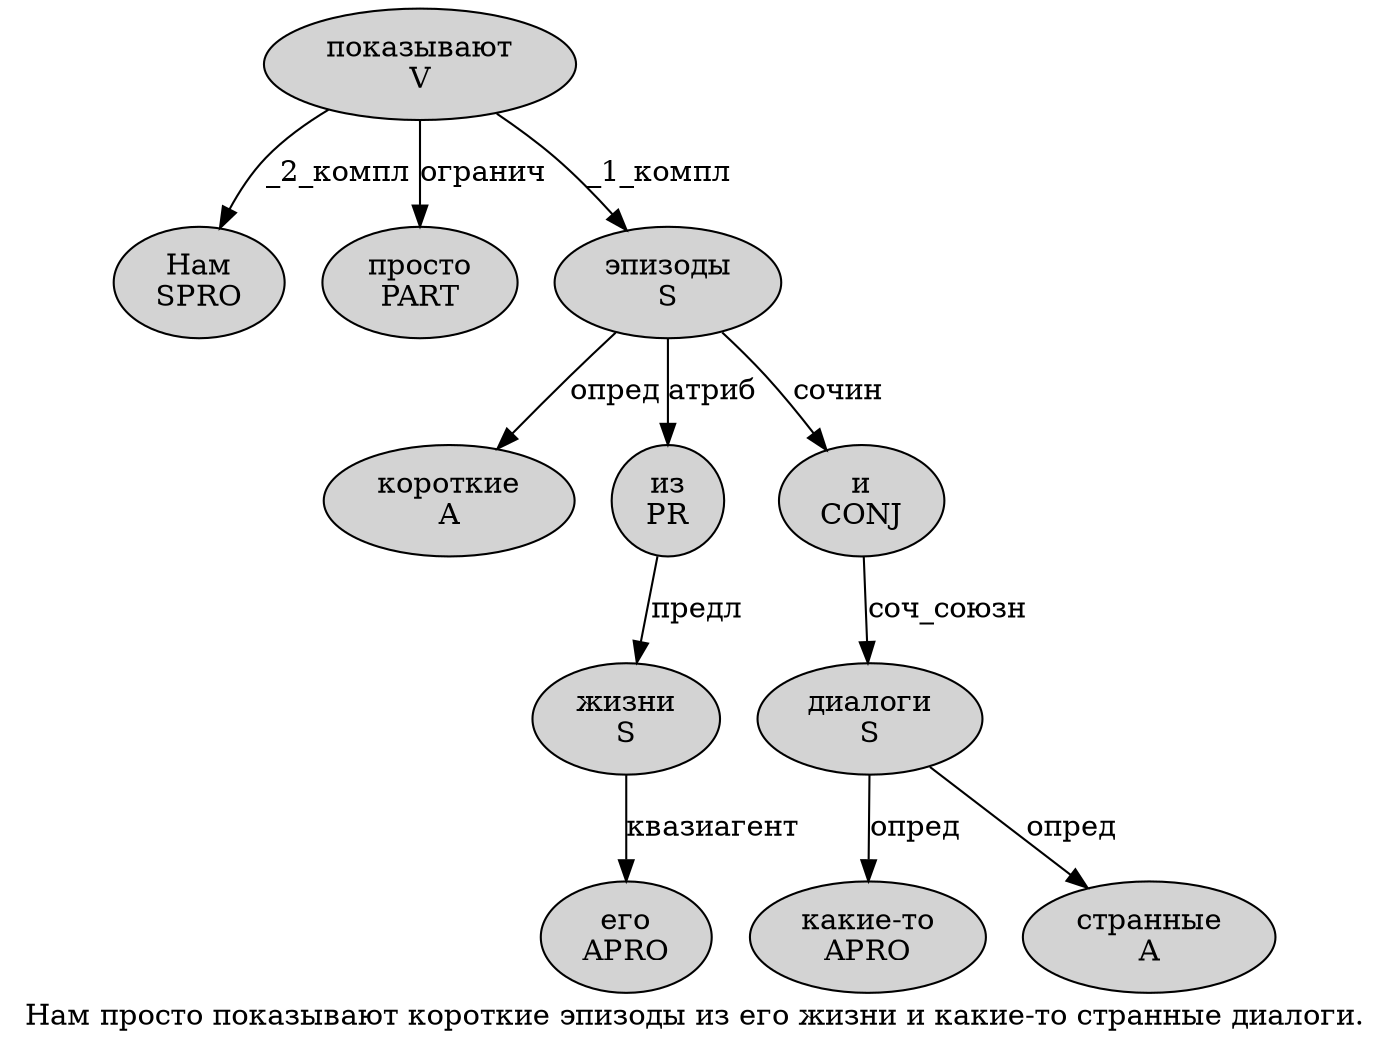 digraph SENTENCE_4147 {
	graph [label="Нам просто показывают короткие эпизоды из его жизни и какие-то странные диалоги."]
	node [style=filled]
		0 [label="Нам
SPRO" color="" fillcolor=lightgray penwidth=1 shape=ellipse]
		1 [label="просто
PART" color="" fillcolor=lightgray penwidth=1 shape=ellipse]
		2 [label="показывают
V" color="" fillcolor=lightgray penwidth=1 shape=ellipse]
		3 [label="короткие
A" color="" fillcolor=lightgray penwidth=1 shape=ellipse]
		4 [label="эпизоды
S" color="" fillcolor=lightgray penwidth=1 shape=ellipse]
		5 [label="из
PR" color="" fillcolor=lightgray penwidth=1 shape=ellipse]
		6 [label="его
APRO" color="" fillcolor=lightgray penwidth=1 shape=ellipse]
		7 [label="жизни
S" color="" fillcolor=lightgray penwidth=1 shape=ellipse]
		8 [label="и
CONJ" color="" fillcolor=lightgray penwidth=1 shape=ellipse]
		9 [label="какие-то
APRO" color="" fillcolor=lightgray penwidth=1 shape=ellipse]
		10 [label="странные
A" color="" fillcolor=lightgray penwidth=1 shape=ellipse]
		11 [label="диалоги
S" color="" fillcolor=lightgray penwidth=1 shape=ellipse]
			4 -> 3 [label="опред"]
			4 -> 5 [label="атриб"]
			4 -> 8 [label="сочин"]
			2 -> 0 [label="_2_компл"]
			2 -> 1 [label="огранич"]
			2 -> 4 [label="_1_компл"]
			11 -> 9 [label="опред"]
			11 -> 10 [label="опред"]
			8 -> 11 [label="соч_союзн"]
			7 -> 6 [label="квазиагент"]
			5 -> 7 [label="предл"]
}